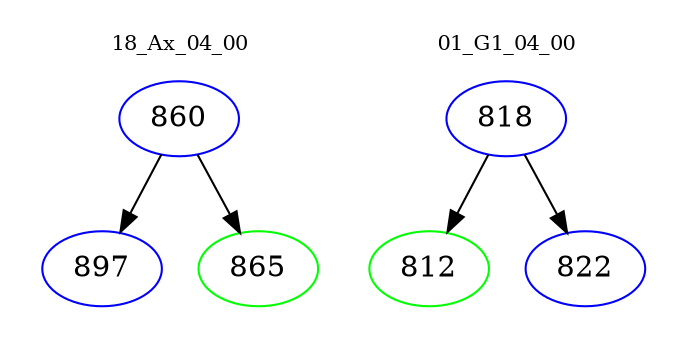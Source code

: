 digraph{
subgraph cluster_0 {
color = white
label = "18_Ax_04_00";
fontsize=10;
T0_860 [label="860", color="blue"]
T0_860 -> T0_897 [color="black"]
T0_897 [label="897", color="blue"]
T0_860 -> T0_865 [color="black"]
T0_865 [label="865", color="green"]
}
subgraph cluster_1 {
color = white
label = "01_G1_04_00";
fontsize=10;
T1_818 [label="818", color="blue"]
T1_818 -> T1_812 [color="black"]
T1_812 [label="812", color="green"]
T1_818 -> T1_822 [color="black"]
T1_822 [label="822", color="blue"]
}
}
